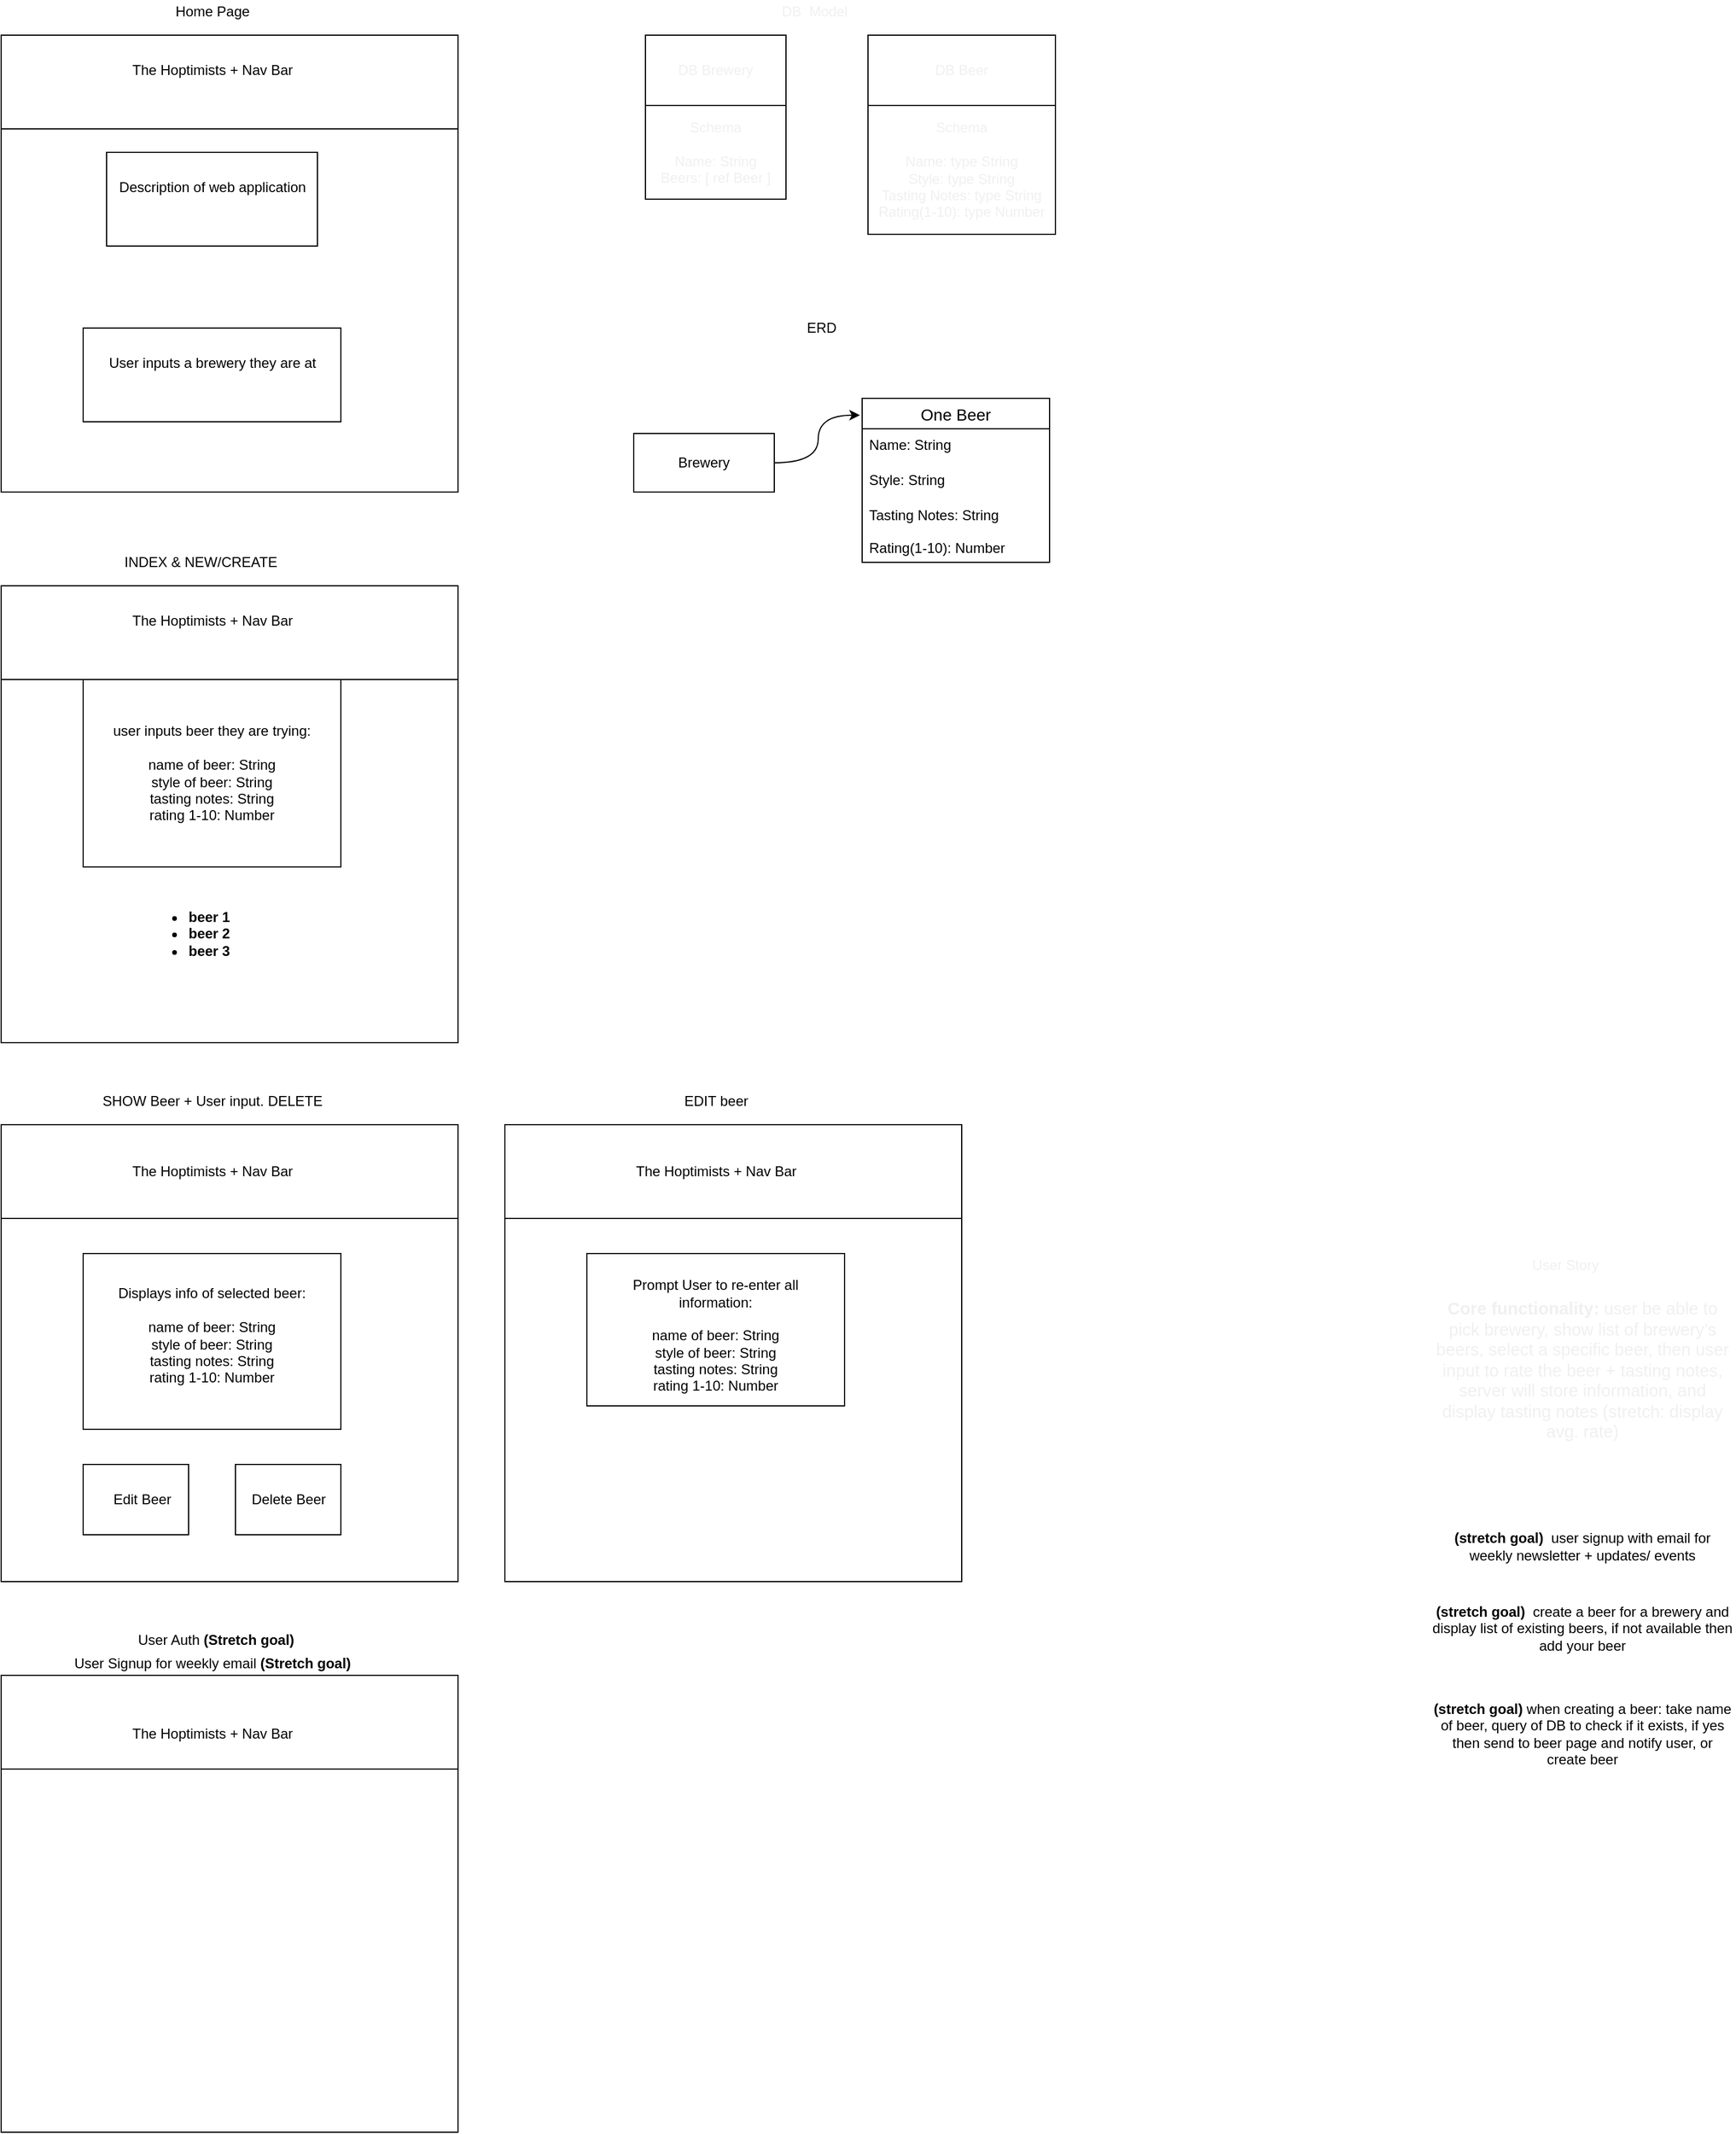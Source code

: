 <mxfile version="13.1.3">
    <diagram id="6hGFLwfOUW9BJ-s0fimq" name="Page-1">
        <mxGraphModel dx="997" dy="2034" grid="1" gridSize="10" guides="1" tooltips="1" connect="1" arrows="1" fold="1" page="1" pageScale="1" pageWidth="827" pageHeight="1169" math="0" shadow="0">
            <root>
                <mxCell id="0"/>
                <mxCell id="1" parent="0"/>
                <mxCell id="2" value="" style="whiteSpace=wrap;html=1;aspect=fixed;" vertex="1" parent="1">
                    <mxGeometry x="30" y="50" width="390" height="390" as="geometry"/>
                </mxCell>
                <mxCell id="3" value="" style="rounded=0;whiteSpace=wrap;html=1;" vertex="1" parent="1">
                    <mxGeometry x="120" y="150" width="180" height="80" as="geometry"/>
                </mxCell>
                <mxCell id="4" value="" style="rounded=0;whiteSpace=wrap;html=1;" vertex="1" parent="1">
                    <mxGeometry x="30" y="50" width="390" height="80" as="geometry"/>
                </mxCell>
                <mxCell id="5" value="Home Page" style="text;html=1;align=center;verticalAlign=middle;resizable=0;points=[];autosize=1;" vertex="1" parent="1">
                    <mxGeometry x="170" y="20" width="80" height="20" as="geometry"/>
                </mxCell>
                <mxCell id="6" value="" style="whiteSpace=wrap;html=1;aspect=fixed;" vertex="1" parent="1">
                    <mxGeometry x="30" y="520" width="390" height="390" as="geometry"/>
                </mxCell>
                <mxCell id="7" value="List of Beers" style="text;html=1;align=center;verticalAlign=middle;resizable=0;points=[];autosize=1;" vertex="1" parent="1">
                    <mxGeometry x="170" y="610" width="80" height="20" as="geometry"/>
                </mxCell>
                <mxCell id="8" value="" style="whiteSpace=wrap;html=1;aspect=fixed;" vertex="1" parent="1">
                    <mxGeometry x="30" y="980" width="390" height="390" as="geometry"/>
                </mxCell>
                <mxCell id="9" value="SHOW Beer + User input. DELETE" style="text;html=1;align=center;verticalAlign=middle;resizable=0;points=[];autosize=1;" vertex="1" parent="1">
                    <mxGeometry x="110" y="950" width="200" height="20" as="geometry"/>
                </mxCell>
                <mxCell id="10" value="" style="rounded=0;whiteSpace=wrap;html=1;" vertex="1" parent="1">
                    <mxGeometry x="100" y="300" width="220" height="80" as="geometry"/>
                </mxCell>
                <mxCell id="11" value="The Hoptimists + Nav Bar" style="text;html=1;align=center;verticalAlign=middle;resizable=0;points=[];autosize=1;" vertex="1" parent="1">
                    <mxGeometry x="135" y="70" width="150" height="20" as="geometry"/>
                </mxCell>
                <mxCell id="12" value="User inputs a brewery they are at" style="text;html=1;align=center;verticalAlign=middle;resizable=0;points=[];autosize=1;" vertex="1" parent="1">
                    <mxGeometry x="115" y="320" width="190" height="20" as="geometry"/>
                </mxCell>
                <mxCell id="13" value="Description of web application" style="text;html=1;align=center;verticalAlign=middle;resizable=0;points=[];autosize=1;" vertex="1" parent="1">
                    <mxGeometry x="125" y="170" width="170" height="20" as="geometry"/>
                </mxCell>
                <mxCell id="14" value="" style="whiteSpace=wrap;html=1;aspect=fixed;" vertex="1" parent="1">
                    <mxGeometry x="30" y="1450" width="390" height="390" as="geometry"/>
                </mxCell>
                <mxCell id="15" value="User Signup for weekly email &lt;b&gt;(Stretch goal)&lt;/b&gt;" style="text;html=1;align=center;verticalAlign=middle;resizable=0;points=[];autosize=1;" vertex="1" parent="1">
                    <mxGeometry x="85" y="1430" width="250" height="20" as="geometry"/>
                </mxCell>
                <mxCell id="16" value="The Hoptimists + Nav Bar" style="text;html=1;align=center;verticalAlign=middle;resizable=0;points=[];autosize=1;" vertex="1" parent="1">
                    <mxGeometry x="135" y="540" width="150" height="20" as="geometry"/>
                </mxCell>
                <mxCell id="17" value="" style="rounded=0;whiteSpace=wrap;html=1;" vertex="1" parent="1">
                    <mxGeometry x="30" y="520" width="390" height="80" as="geometry"/>
                </mxCell>
                <mxCell id="18" value="The Hoptimists + Nav Bar" style="text;html=1;align=center;verticalAlign=middle;resizable=0;points=[];autosize=1;" vertex="1" parent="1">
                    <mxGeometry x="135" y="540" width="150" height="20" as="geometry"/>
                </mxCell>
                <mxCell id="19" value="The Hoptimists + Nav Bar" style="text;html=1;align=center;verticalAlign=middle;resizable=0;points=[];autosize=1;" vertex="1" parent="1">
                    <mxGeometry x="135" y="1000" width="150" height="20" as="geometry"/>
                </mxCell>
                <mxCell id="20" value="" style="rounded=0;whiteSpace=wrap;html=1;" vertex="1" parent="1">
                    <mxGeometry x="30" y="980" width="390" height="80" as="geometry"/>
                </mxCell>
                <mxCell id="21" value="The Hoptimists + Nav Bar" style="text;html=1;align=center;verticalAlign=middle;resizable=0;points=[];autosize=1;" vertex="1" parent="1">
                    <mxGeometry x="135" y="1010" width="150" height="20" as="geometry"/>
                </mxCell>
                <mxCell id="22" value="The Hoptimists + Nav Bar" style="text;html=1;align=center;verticalAlign=middle;resizable=0;points=[];autosize=1;" vertex="1" parent="1">
                    <mxGeometry x="135" y="1480" width="150" height="20" as="geometry"/>
                </mxCell>
                <mxCell id="23" value="" style="rounded=0;whiteSpace=wrap;html=1;" vertex="1" parent="1">
                    <mxGeometry x="30" y="1450" width="390" height="80" as="geometry"/>
                </mxCell>
                <mxCell id="24" value="The Hoptimists + Nav Bar" style="text;html=1;align=center;verticalAlign=middle;resizable=0;points=[];autosize=1;" vertex="1" parent="1">
                    <mxGeometry x="135" y="1490" width="150" height="20" as="geometry"/>
                </mxCell>
                <mxCell id="25" value="" style="rounded=0;whiteSpace=wrap;html=1;" vertex="1" parent="1">
                    <mxGeometry x="100" y="600" width="220" height="160" as="geometry"/>
                </mxCell>
                <mxCell id="26" value="user inputs beer they are trying:&lt;br&gt;&lt;br&gt;name of beer: String&lt;br&gt;style of beer: String&lt;br&gt;tasting notes: String&lt;br&gt;rating 1-10: Number" style="text;html=1;strokeColor=none;fillColor=none;align=center;verticalAlign=middle;whiteSpace=wrap;rounded=0;" vertex="1" parent="1">
                    <mxGeometry x="110" y="670" width="200" height="20" as="geometry"/>
                </mxCell>
                <mxCell id="27" value="&lt;h1&gt;&lt;ul style=&quot;font-size: 12px&quot;&gt;&lt;li&gt;beer 1&lt;/li&gt;&lt;li&gt;beer 2&lt;/li&gt;&lt;li&gt;beer 3&lt;/li&gt;&lt;/ul&gt;&lt;/h1&gt;" style="text;html=1;strokeColor=none;fillColor=none;spacing=5;spacingTop=-20;whiteSpace=wrap;overflow=hidden;rounded=0;" vertex="1" parent="1">
                    <mxGeometry x="145" y="790" width="135" height="120" as="geometry"/>
                </mxCell>
                <mxCell id="28" value="" style="rounded=0;whiteSpace=wrap;html=1;" vertex="1" parent="1">
                    <mxGeometry x="100" y="1090" width="220" height="150" as="geometry"/>
                </mxCell>
                <mxCell id="29" value="Displays info of selected beer:&lt;br&gt;&lt;br&gt;name of beer: String&lt;br&gt;style of beer: String&lt;br&gt;tasting notes: String&lt;br&gt;rating 1-10: Number" style="text;html=1;strokeColor=none;fillColor=none;align=center;verticalAlign=middle;whiteSpace=wrap;rounded=0;" vertex="1" parent="1">
                    <mxGeometry x="110" y="1150" width="200" height="20" as="geometry"/>
                </mxCell>
                <mxCell id="30" value="" style="rounded=0;whiteSpace=wrap;html=1;" vertex="1" parent="1">
                    <mxGeometry x="100" y="1270" width="90" height="60" as="geometry"/>
                </mxCell>
                <mxCell id="31" value="" style="rounded=0;whiteSpace=wrap;html=1;" vertex="1" parent="1">
                    <mxGeometry x="230" y="1270" width="90" height="60" as="geometry"/>
                </mxCell>
                <mxCell id="32" value="Edit Beer" style="text;html=1;align=center;verticalAlign=middle;resizable=0;points=[];autosize=1;" vertex="1" parent="1">
                    <mxGeometry x="120" y="1290" width="60" height="20" as="geometry"/>
                </mxCell>
                <mxCell id="33" value="Delete Beer" style="text;html=1;align=center;verticalAlign=middle;resizable=0;points=[];autosize=1;" vertex="1" parent="1">
                    <mxGeometry x="235" y="1290" width="80" height="20" as="geometry"/>
                </mxCell>
                <mxCell id="34" value="INDEX &amp;amp; NEW/CREATE" style="text;html=1;align=center;verticalAlign=middle;resizable=0;points=[];autosize=1;" vertex="1" parent="1">
                    <mxGeometry x="125" y="490" width="150" height="20" as="geometry"/>
                </mxCell>
                <mxCell id="35" value="" style="whiteSpace=wrap;html=1;aspect=fixed;" vertex="1" parent="1">
                    <mxGeometry x="460" y="980" width="390" height="390" as="geometry"/>
                </mxCell>
                <mxCell id="36" value="EDIT beer" style="text;html=1;align=center;verticalAlign=middle;resizable=0;points=[];autosize=1;" vertex="1" parent="1">
                    <mxGeometry x="605" y="950" width="70" height="20" as="geometry"/>
                </mxCell>
                <mxCell id="37" value="The Hoptimists + Nav Bar" style="text;html=1;align=center;verticalAlign=middle;resizable=0;points=[];autosize=1;" vertex="1" parent="1">
                    <mxGeometry x="565" y="1000" width="150" height="20" as="geometry"/>
                </mxCell>
                <mxCell id="38" value="" style="rounded=0;whiteSpace=wrap;html=1;" vertex="1" parent="1">
                    <mxGeometry x="460" y="980" width="390" height="80" as="geometry"/>
                </mxCell>
                <mxCell id="39" value="The Hoptimists + Nav Bar" style="text;html=1;align=center;verticalAlign=middle;resizable=0;points=[];autosize=1;" vertex="1" parent="1">
                    <mxGeometry x="565" y="1010" width="150" height="20" as="geometry"/>
                </mxCell>
                <mxCell id="40" value="" style="rounded=0;whiteSpace=wrap;html=1;" vertex="1" parent="1">
                    <mxGeometry x="530" y="1090" width="220" height="130" as="geometry"/>
                </mxCell>
                <mxCell id="41" value="Prompt User to re-enter all information:&lt;br&gt;&lt;br&gt;name of beer: String&lt;br&gt;style of beer: String&lt;br&gt;tasting notes: String&lt;br&gt;rating 1-10: Number" style="text;html=1;strokeColor=none;fillColor=none;align=center;verticalAlign=middle;whiteSpace=wrap;rounded=0;" vertex="1" parent="1">
                    <mxGeometry x="540" y="1150" width="200" height="20" as="geometry"/>
                </mxCell>
                <mxCell id="42" value="&lt;b&gt;(stretch goal)&lt;/b&gt; when creating a beer: take name of beer, query of DB to check if it exists, if yes then send to beer page and notify user, or create beer" style="text;html=1;strokeColor=none;fillColor=none;align=center;verticalAlign=middle;whiteSpace=wrap;rounded=0;" vertex="1" parent="1">
                    <mxGeometry x="1250" y="1490" width="260" height="20" as="geometry"/>
                </mxCell>
                <mxCell id="43" value="&lt;b&gt;(stretch goal)&amp;nbsp;&lt;/b&gt;&amp;nbsp;&lt;span&gt;create a beer for a brewery and display list of existing beers, if not available then add your beer&lt;/span&gt;" style="text;html=1;strokeColor=none;fillColor=none;align=center;verticalAlign=middle;whiteSpace=wrap;rounded=0;" vertex="1" parent="1">
                    <mxGeometry x="1250" y="1400" width="260" height="20" as="geometry"/>
                </mxCell>
                <mxCell id="44" style="edgeStyle=orthogonalEdgeStyle;rounded=0;orthogonalLoop=1;jettySize=auto;html=1;entryX=-0.012;entryY=0.103;entryDx=0;entryDy=0;entryPerimeter=0;curved=1;" edge="1" parent="1" source="45" target="55">
                    <mxGeometry relative="1" as="geometry"/>
                </mxCell>
                <mxCell id="45" value="Brewery" style="rounded=0;whiteSpace=wrap;html=1;" vertex="1" parent="1">
                    <mxGeometry x="570" y="390" width="120" height="50" as="geometry"/>
                </mxCell>
                <mxCell id="46" value="ERD" style="text;html=1;align=center;verticalAlign=middle;resizable=0;points=[];autosize=1;" vertex="1" parent="1">
                    <mxGeometry x="710" y="290" width="40" height="20" as="geometry"/>
                </mxCell>
                <mxCell id="47" value="&lt;span id=&quot;docs-internal-guid-71849df3-7fff-c017-9060-932981379f20&quot;&gt;&lt;span style=&quot;font-size: 11pt; font-family: arial; background-color: transparent; font-weight: 700; vertical-align: baseline;&quot;&gt;Core functionality:&lt;/span&gt;&lt;span style=&quot;font-size: 11pt; font-family: arial; background-color: transparent; vertical-align: baseline;&quot;&gt; user be able to pick brewery, show list of brewery’s beers, select a specific beer, then user input to rate the beer + tasting notes, server will store information, and display tasting notes (stretch: display avg. rate)&lt;/span&gt;&lt;/span&gt;" style="text;html=1;strokeColor=none;fillColor=none;align=center;verticalAlign=middle;whiteSpace=wrap;rounded=0;fontColor=#F0F0F0;" vertex="1" parent="1">
                    <mxGeometry x="1250" y="1180" width="260" height="20" as="geometry"/>
                </mxCell>
                <mxCell id="48" value="User Story" style="text;html=1;align=center;verticalAlign=middle;resizable=0;points=[];autosize=1;fontColor=#F0F0F0;" vertex="1" parent="1">
                    <mxGeometry x="1330" y="1090" width="70" height="20" as="geometry"/>
                </mxCell>
                <mxCell id="49" value="DB&amp;nbsp; Model" style="text;html=1;align=center;verticalAlign=middle;resizable=0;points=[];autosize=1;fontColor=#F0F0F0;" vertex="1" parent="1">
                    <mxGeometry x="689" y="20" width="70" height="20" as="geometry"/>
                </mxCell>
                <mxCell id="50" value="DB Brewery" style="rounded=0;whiteSpace=wrap;html=1;fontColor=#F0F0F0;" vertex="1" parent="1">
                    <mxGeometry x="580" y="50" width="120" height="60" as="geometry"/>
                </mxCell>
                <mxCell id="51" value="Schema&lt;br&gt;&lt;br&gt;Name: String&lt;br&gt;Beers: [ ref Beer ]" style="rounded=0;whiteSpace=wrap;html=1;fontColor=#F0F0F0;" vertex="1" parent="1">
                    <mxGeometry x="580" y="110" width="120" height="80" as="geometry"/>
                </mxCell>
                <mxCell id="52" value="DB Beer" style="rounded=0;whiteSpace=wrap;html=1;fontColor=#F0F0F0;" vertex="1" parent="1">
                    <mxGeometry x="770" y="50" width="160" height="60" as="geometry"/>
                </mxCell>
                <mxCell id="53" value="Schema&lt;br&gt;&lt;br&gt;Name: type String&lt;br&gt;Style: type String&lt;br&gt;Tasting Notes: type String&lt;br&gt;Rating(1-10): type Number" style="rounded=0;whiteSpace=wrap;html=1;fontColor=#F0F0F0;" vertex="1" parent="1">
                    <mxGeometry x="770" y="110" width="160" height="110" as="geometry"/>
                </mxCell>
                <mxCell id="54" value="&lt;b&gt;(stretch goal)&amp;nbsp;&lt;/b&gt;&amp;nbsp;user signup with email for weekly newsletter + updates/ events" style="text;html=1;strokeColor=none;fillColor=none;align=center;verticalAlign=middle;whiteSpace=wrap;rounded=0;" vertex="1" parent="1">
                    <mxGeometry x="1250" y="1330" width="260" height="20" as="geometry"/>
                </mxCell>
                <mxCell id="55" value="One Beer" style="swimlane;fontStyle=0;childLayout=stackLayout;horizontal=1;startSize=26;horizontalStack=0;resizeParent=1;resizeParentMax=0;resizeLast=0;collapsible=1;marginBottom=0;align=center;fontSize=14;" vertex="1" parent="1">
                    <mxGeometry x="765" y="360" width="160" height="140" as="geometry"/>
                </mxCell>
                <mxCell id="56" value="Name: String" style="text;strokeColor=none;fillColor=none;spacingLeft=4;spacingRight=4;overflow=hidden;rotatable=0;points=[[0,0.5],[1,0.5]];portConstraint=eastwest;fontSize=12;" vertex="1" parent="55">
                    <mxGeometry y="26" width="160" height="30" as="geometry"/>
                </mxCell>
                <mxCell id="57" value="Style: String" style="text;strokeColor=none;fillColor=none;spacingLeft=4;spacingRight=4;overflow=hidden;rotatable=0;points=[[0,0.5],[1,0.5]];portConstraint=eastwest;fontSize=12;" vertex="1" parent="55">
                    <mxGeometry y="56" width="160" height="30" as="geometry"/>
                </mxCell>
                <mxCell id="58" value="Tasting Notes: String&#10;&#10;Rating(1-10): Number" style="text;strokeColor=none;fillColor=none;spacingLeft=4;spacingRight=4;overflow=hidden;rotatable=0;points=[[0,0.5],[1,0.5]];portConstraint=eastwest;fontSize=12;" vertex="1" parent="55">
                    <mxGeometry y="86" width="160" height="54" as="geometry"/>
                </mxCell>
                <mxCell id="59" value="User Auth&amp;nbsp;&lt;b&gt;(Stretch goal)&lt;/b&gt;" style="text;html=1;align=center;verticalAlign=middle;resizable=0;points=[];autosize=1;" vertex="1" parent="1">
                    <mxGeometry x="137.5" y="1410" width="150" height="20" as="geometry"/>
                </mxCell>
            </root>
        </mxGraphModel>
    </diagram>
</mxfile>